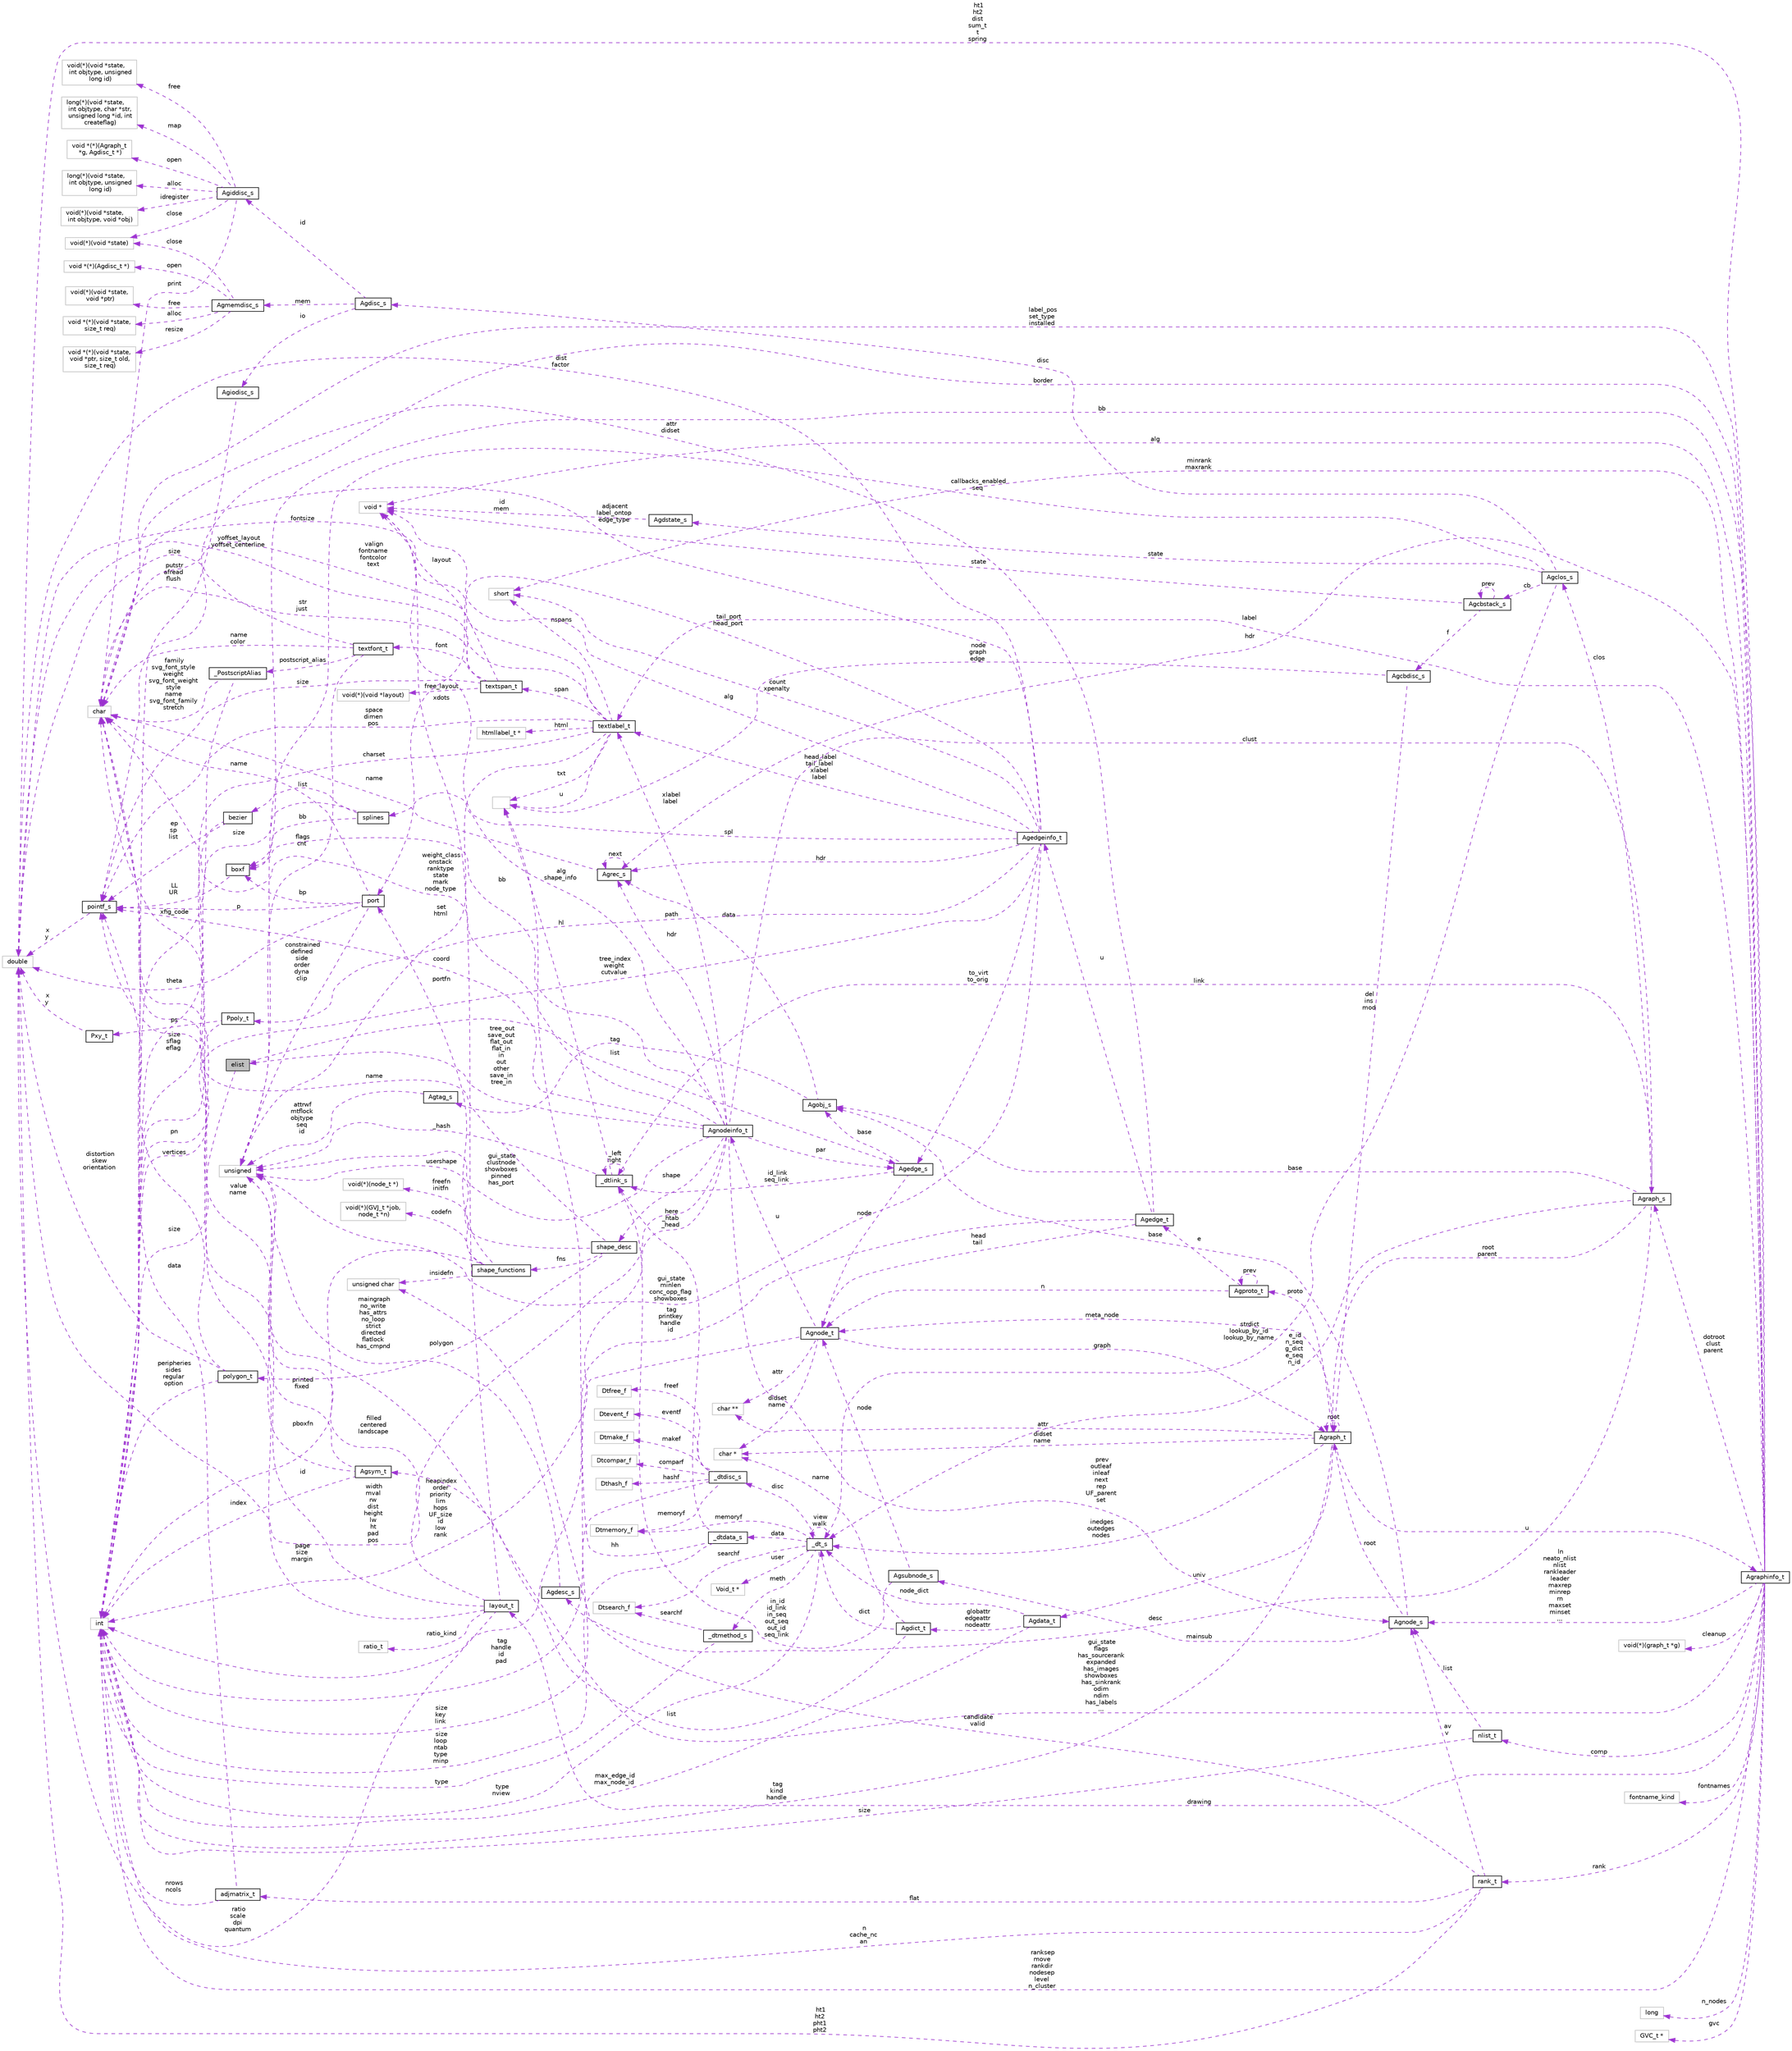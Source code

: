 digraph "elist"
{
  bgcolor="transparent";
  edge [fontname="Helvetica",fontsize="10",labelfontname="Helvetica",labelfontsize="10"];
  node [fontname="Helvetica",fontsize="10",shape=record];
  rankdir="LR";
  Node1 [label="elist",height=0.2,width=0.4,color="black", fillcolor="grey75", style="filled", fontcolor="black"];
  Node2 -> Node1 [dir="back",color="darkorchid3",fontsize="10",style="dashed",label=" size" ,fontname="Helvetica"];
  Node2 [label="int",height=0.2,width=0.4,color="grey75"];
  Node3 -> Node1 [dir="back",color="darkorchid3",fontsize="10",style="dashed",label=" list" ,fontname="Helvetica"];
  Node3 [label="Agedge_s",height=0.2,width=0.4,color="black",URL="$structAgedge__s.html"];
  Node4 -> Node3 [dir="back",color="darkorchid3",fontsize="10",style="dashed",label=" id_link\nseq_link" ,fontname="Helvetica"];
  Node4 [label="_dtlink_s",height=0.2,width=0.4,color="black",URL="$struct__dtlink__s.html"];
  Node4 -> Node4 [dir="back",color="darkorchid3",fontsize="10",style="dashed",label=" _left\nright" ,fontname="Helvetica"];
  Node5 -> Node4 [dir="back",color="darkorchid3",fontsize="10",style="dashed",label=" hl" ,fontname="Helvetica"];
  Node5 [label="",height=0.2,width=0.4,color="grey75"];
  Node6 -> Node4 [dir="back",color="darkorchid3",fontsize="10",style="dashed",label=" _hash" ,fontname="Helvetica"];
  Node6 [label="unsigned",height=0.2,width=0.4,color="grey75"];
  Node7 -> Node3 [dir="back",color="darkorchid3",fontsize="10",style="dashed",label=" node" ,fontname="Helvetica"];
  Node7 [label="Agnode_t",height=0.2,width=0.4,color="black",URL="$structAgnode__t.html"];
  Node8 -> Node7 [dir="back",color="darkorchid3",fontsize="10",style="dashed",label=" u" ,fontname="Helvetica"];
  Node8 [label="Agnodeinfo_t",height=0.2,width=0.4,color="black",URL="$structAgnodeinfo__t.html"];
  Node9 -> Node8 [dir="back",color="darkorchid3",fontsize="10",style="dashed",label=" hdr" ,fontname="Helvetica"];
  Node9 [label="Agrec_s",height=0.2,width=0.4,color="black",URL="$structAgrec__s.html"];
  Node9 -> Node9 [dir="back",color="darkorchid3",fontsize="10",style="dashed",label=" next" ,fontname="Helvetica"];
  Node10 -> Node9 [dir="back",color="darkorchid3",fontsize="10",style="dashed",label=" name" ,fontname="Helvetica"];
  Node10 [label="char",height=0.2,width=0.4,color="grey75"];
  Node11 -> Node8 [dir="back",color="darkorchid3",fontsize="10",style="dashed",label=" xlabel\nlabel" ,fontname="Helvetica"];
  Node11 [label="textlabel_t",height=0.2,width=0.4,color="black",URL="$structtextlabel__t.html"];
  Node12 -> Node11 [dir="back",color="darkorchid3",fontsize="10",style="dashed",label=" html" ,fontname="Helvetica"];
  Node12 [label="htmllabel_t *",height=0.2,width=0.4,color="grey75"];
  Node13 -> Node11 [dir="back",color="darkorchid3",fontsize="10",style="dashed",label=" fontsize" ,fontname="Helvetica"];
  Node13 [label="double",height=0.2,width=0.4,color="grey75"];
  Node14 -> Node11 [dir="back",color="darkorchid3",fontsize="10",style="dashed",label=" nspans" ,fontname="Helvetica"];
  Node14 [label="short",height=0.2,width=0.4,color="grey75"];
  Node10 -> Node11 [dir="back",color="darkorchid3",fontsize="10",style="dashed",label=" valign\nfontname\nfontcolor\ntext" ,fontname="Helvetica"];
  Node5 -> Node11 [dir="back",color="darkorchid3",fontsize="10",style="dashed",label=" u" ,fontname="Helvetica"];
  Node2 -> Node11 [dir="back",color="darkorchid3",fontsize="10",style="dashed",label=" charset" ,fontname="Helvetica"];
  Node5 -> Node11 [dir="back",color="darkorchid3",fontsize="10",style="dashed",label=" txt" ,fontname="Helvetica"];
  Node6 -> Node11 [dir="back",color="darkorchid3",fontsize="10",style="dashed",label=" set\nhtml" ,fontname="Helvetica"];
  Node15 -> Node11 [dir="back",color="darkorchid3",fontsize="10",style="dashed",label=" span" ,fontname="Helvetica"];
  Node15 [label="textspan_t",height=0.2,width=0.4,color="black",URL="$structtextspan__t.html"];
  Node16 -> Node15 [dir="back",color="darkorchid3",fontsize="10",style="dashed",label=" free_layout" ,fontname="Helvetica"];
  Node16 [label="void(*)(void *layout)",height=0.2,width=0.4,color="grey75"];
  Node13 -> Node15 [dir="back",color="darkorchid3",fontsize="10",style="dashed",label=" yoffset_layout\nyoffset_centerline" ,fontname="Helvetica"];
  Node17 -> Node15 [dir="back",color="darkorchid3",fontsize="10",style="dashed",label=" font" ,fontname="Helvetica"];
  Node17 [label="textfont_t",height=0.2,width=0.4,color="black",URL="$structtextfont__t.html"];
  Node13 -> Node17 [dir="back",color="darkorchid3",fontsize="10",style="dashed",label=" size" ,fontname="Helvetica"];
  Node10 -> Node17 [dir="back",color="darkorchid3",fontsize="10",style="dashed",label=" name\ncolor" ,fontname="Helvetica"];
  Node18 -> Node17 [dir="back",color="darkorchid3",fontsize="10",style="dashed",label=" postscript_alias" ,fontname="Helvetica"];
  Node18 [label="_PostscriptAlias",height=0.2,width=0.4,color="black",URL="$struct__PostscriptAlias.html"];
  Node10 -> Node18 [dir="back",color="darkorchid3",fontsize="10",style="dashed",label=" family\nsvg_font_style\nweight\nsvg_font_weight\nstyle\nname\nsvg_font_family\nstretch" ,fontname="Helvetica"];
  Node2 -> Node18 [dir="back",color="darkorchid3",fontsize="10",style="dashed",label=" xfig_code" ,fontname="Helvetica"];
  Node6 -> Node17 [dir="back",color="darkorchid3",fontsize="10",style="dashed",label=" flags\ncnt" ,fontname="Helvetica"];
  Node10 -> Node15 [dir="back",color="darkorchid3",fontsize="10",style="dashed",label=" str\njust" ,fontname="Helvetica"];
  Node19 -> Node15 [dir="back",color="darkorchid3",fontsize="10",style="dashed",label=" layout" ,fontname="Helvetica"];
  Node19 [label="void *",height=0.2,width=0.4,color="grey75"];
  Node20 -> Node15 [dir="back",color="darkorchid3",fontsize="10",style="dashed",label=" size" ,fontname="Helvetica"];
  Node20 [label="pointf_s",height=0.2,width=0.4,color="black",URL="$structpointf__s.html"];
  Node13 -> Node20 [dir="back",color="darkorchid3",fontsize="10",style="dashed",label=" x\ny" ,fontname="Helvetica"];
  Node20 -> Node11 [dir="back",color="darkorchid3",fontsize="10",style="dashed",label=" space\ndimen\npos" ,fontname="Helvetica"];
  Node13 -> Node8 [dir="back",color="darkorchid3",fontsize="10",style="dashed",label=" width\nmval\nrw\ndist\nheight\nlw\nht\npad\npos" ,fontname="Helvetica"];
  Node21 -> Node8 [dir="back",color="darkorchid3",fontsize="10",style="dashed",label=" clust" ,fontname="Helvetica"];
  Node21 [label="Agraph_s",height=0.2,width=0.4,color="black",URL="$structAgraph__s.html"];
  Node4 -> Node21 [dir="back",color="darkorchid3",fontsize="10",style="dashed",label=" link" ,fontname="Helvetica"];
  Node22 -> Node21 [dir="back",color="darkorchid3",fontsize="10",style="dashed",label=" root\nparent" ,fontname="Helvetica"];
  Node22 [label="Agraph_t",height=0.2,width=0.4,color="black",URL="$structAgraph__t.html"];
  Node23 -> Node22 [dir="back",color="darkorchid3",fontsize="10",style="dashed",label=" attr" ,fontname="Helvetica"];
  Node23 [label="char **",height=0.2,width=0.4,color="grey75"];
  Node22 -> Node22 [dir="back",color="darkorchid3",fontsize="10",style="dashed",label=" root" ,fontname="Helvetica"];
  Node7 -> Node22 [dir="back",color="darkorchid3",fontsize="10",style="dashed",label=" meta_node" ,fontname="Helvetica"];
  Node24 -> Node22 [dir="back",color="darkorchid3",fontsize="10",style="dashed",label=" u" ,fontname="Helvetica"];
  Node24 [label="Agraphinfo_t",height=0.2,width=0.4,color="black",URL="$structAgraphinfo__t.html"];
  Node25 -> Node24 [dir="back",color="darkorchid3",fontsize="10",style="dashed",label=" cleanup" ,fontname="Helvetica"];
  Node25 [label="void(*)(graph_t *g)",height=0.2,width=0.4,color="grey75"];
  Node9 -> Node24 [dir="back",color="darkorchid3",fontsize="10",style="dashed",label=" hdr" ,fontname="Helvetica"];
  Node26 -> Node24 [dir="back",color="darkorchid3",fontsize="10",style="dashed",label=" rank" ,fontname="Helvetica"];
  Node26 [label="rank_t",height=0.2,width=0.4,color="black",URL="$structrank__t.html"];
  Node13 -> Node26 [dir="back",color="darkorchid3",fontsize="10",style="dashed",label=" ht1\nht2\npht1\npht2" ,fontname="Helvetica"];
  Node27 -> Node26 [dir="back",color="darkorchid3",fontsize="10",style="dashed",label=" candidate\nvalid" ,fontname="Helvetica"];
  Node27 [label="unsigned char",height=0.2,width=0.4,color="grey75"];
  Node28 -> Node26 [dir="back",color="darkorchid3",fontsize="10",style="dashed",label=" av\nv" ,fontname="Helvetica"];
  Node28 [label="Agnode_s",height=0.2,width=0.4,color="black",URL="$structAgnode__s.html"];
  Node22 -> Node28 [dir="back",color="darkorchid3",fontsize="10",style="dashed",label=" root" ,fontname="Helvetica"];
  Node29 -> Node28 [dir="back",color="darkorchid3",fontsize="10",style="dashed",label=" base" ,fontname="Helvetica"];
  Node29 [label="Agobj_s",height=0.2,width=0.4,color="black",URL="$structAgobj__s.html"];
  Node9 -> Node29 [dir="back",color="darkorchid3",fontsize="10",style="dashed",label=" data" ,fontname="Helvetica"];
  Node30 -> Node29 [dir="back",color="darkorchid3",fontsize="10",style="dashed",label=" tag" ,fontname="Helvetica"];
  Node30 [label="Agtag_s",height=0.2,width=0.4,color="black",URL="$structAgtag__s.html"];
  Node6 -> Node30 [dir="back",color="darkorchid3",fontsize="10",style="dashed",label=" attrwf\nmtflock\nobjtype\nseq\nid" ,fontname="Helvetica"];
  Node31 -> Node28 [dir="back",color="darkorchid3",fontsize="10",style="dashed",label=" mainsub" ,fontname="Helvetica"];
  Node31 [label="Agsubnode_s",height=0.2,width=0.4,color="black",URL="$structAgsubnode__s.html"];
  Node4 -> Node31 [dir="back",color="darkorchid3",fontsize="10",style="dashed",label=" in_id\nid_link\nin_seq\nout_seq\nout_id\nseq_link" ,fontname="Helvetica"];
  Node7 -> Node31 [dir="back",color="darkorchid3",fontsize="10",style="dashed",label=" node" ,fontname="Helvetica"];
  Node2 -> Node26 [dir="back",color="darkorchid3",fontsize="10",style="dashed",label=" n\ncache_nc\nan" ,fontname="Helvetica"];
  Node32 -> Node26 [dir="back",color="darkorchid3",fontsize="10",style="dashed",label=" flat" ,fontname="Helvetica"];
  Node32 [label="adjmatrix_t",height=0.2,width=0.4,color="black",URL="$structadjmatrix__t.html"];
  Node10 -> Node32 [dir="back",color="darkorchid3",fontsize="10",style="dashed",label=" data" ,fontname="Helvetica"];
  Node2 -> Node32 [dir="back",color="darkorchid3",fontsize="10",style="dashed",label=" nrows\nncols" ,fontname="Helvetica"];
  Node33 -> Node24 [dir="back",color="darkorchid3",fontsize="10",style="dashed",label=" drawing" ,fontname="Helvetica"];
  Node33 [label="layout_t",height=0.2,width=0.4,color="black",URL="$structlayout__t.html"];
  Node34 -> Node33 [dir="back",color="darkorchid3",fontsize="10",style="dashed",label=" ratio_kind" ,fontname="Helvetica"];
  Node34 [label="ratio_t",height=0.2,width=0.4,color="grey75"];
  Node13 -> Node33 [dir="back",color="darkorchid3",fontsize="10",style="dashed",label=" ratio\nscale\ndpi\nquantum" ,fontname="Helvetica"];
  Node10 -> Node33 [dir="back",color="darkorchid3",fontsize="10",style="dashed",label=" id" ,fontname="Helvetica"];
  Node6 -> Node33 [dir="back",color="darkorchid3",fontsize="10",style="dashed",label=" filled\ncentered\nlandscape" ,fontname="Helvetica"];
  Node19 -> Node33 [dir="back",color="darkorchid3",fontsize="10",style="dashed",label=" xdots" ,fontname="Helvetica"];
  Node20 -> Node33 [dir="back",color="darkorchid3",fontsize="10",style="dashed",label=" page\nsize\nmargin" ,fontname="Helvetica"];
  Node35 -> Node24 [dir="back",color="darkorchid3",fontsize="10",style="dashed",label=" fontnames" ,fontname="Helvetica"];
  Node35 [label="fontname_kind",height=0.2,width=0.4,color="grey75"];
  Node13 -> Node24 [dir="back",color="darkorchid3",fontsize="10",style="dashed",label=" ht1\nht2\ndist\nsum_t\nt\nspring" ,fontname="Helvetica"];
  Node11 -> Node24 [dir="back",color="darkorchid3",fontsize="10",style="dashed",label=" label" ,fontname="Helvetica"];
  Node21 -> Node24 [dir="back",color="darkorchid3",fontsize="10",style="dashed",label=" dotroot\nclust\nparent" ,fontname="Helvetica"];
  Node28 -> Node24 [dir="back",color="darkorchid3",fontsize="10",style="dashed",label=" ln\nneato_nlist\nnlist\nrankleader\nleader\nmaxrep\nminrep\nrn\nmaxset\nminset\n..." ,fontname="Helvetica"];
  Node10 -> Node24 [dir="back",color="darkorchid3",fontsize="10",style="dashed",label=" label_pos\nset_type\ninstalled" ,fontname="Helvetica"];
  Node14 -> Node24 [dir="back",color="darkorchid3",fontsize="10",style="dashed",label=" minrank\nmaxrank" ,fontname="Helvetica"];
  Node36 -> Node24 [dir="back",color="darkorchid3",fontsize="10",style="dashed",label=" comp" ,fontname="Helvetica"];
  Node36 [label="nlist_t",height=0.2,width=0.4,color="black",URL="$structnlist__t.html"];
  Node28 -> Node36 [dir="back",color="darkorchid3",fontsize="10",style="dashed",label=" list" ,fontname="Helvetica"];
  Node2 -> Node36 [dir="back",color="darkorchid3",fontsize="10",style="dashed",label=" size" ,fontname="Helvetica"];
  Node2 -> Node24 [dir="back",color="darkorchid3",fontsize="10",style="dashed",label=" ranksep\nmove\nrankdir\nnodesep\nlevel\nn_cluster" ,fontname="Helvetica"];
  Node37 -> Node24 [dir="back",color="darkorchid3",fontsize="10",style="dashed",label=" bb" ,fontname="Helvetica"];
  Node37 [label="boxf",height=0.2,width=0.4,color="black",URL="$structboxf.html"];
  Node20 -> Node37 [dir="back",color="darkorchid3",fontsize="10",style="dashed",label=" LL\nUR" ,fontname="Helvetica"];
  Node38 -> Node24 [dir="back",color="darkorchid3",fontsize="10",style="dashed",label=" n_nodes" ,fontname="Helvetica"];
  Node38 [label="long",height=0.2,width=0.4,color="grey75"];
  Node6 -> Node24 [dir="back",color="darkorchid3",fontsize="10",style="dashed",label=" gui_state\nflags\nhas_sourcerank\nexpanded\nhas_images\nshowboxes\nhas_sinkrank\nodim\nndim\nhas_labels\n..." ,fontname="Helvetica"];
  Node39 -> Node24 [dir="back",color="darkorchid3",fontsize="10",style="dashed",label=" gvc" ,fontname="Helvetica"];
  Node39 [label="GVC_t *",height=0.2,width=0.4,color="grey75"];
  Node19 -> Node24 [dir="back",color="darkorchid3",fontsize="10",style="dashed",label=" alg" ,fontname="Helvetica"];
  Node20 -> Node24 [dir="back",color="darkorchid3",fontsize="10",style="dashed",label=" border" ,fontname="Helvetica"];
  Node40 -> Node22 [dir="back",color="darkorchid3",fontsize="10",style="dashed",label=" proto" ,fontname="Helvetica"];
  Node40 [label="Agproto_t",height=0.2,width=0.4,color="black",URL="$structAgproto__t.html"];
  Node41 -> Node40 [dir="back",color="darkorchid3",fontsize="10",style="dashed",label=" e" ,fontname="Helvetica"];
  Node41 [label="Agedge_t",height=0.2,width=0.4,color="black",URL="$structAgedge__t.html"];
  Node7 -> Node41 [dir="back",color="darkorchid3",fontsize="10",style="dashed",label=" head\ntail" ,fontname="Helvetica"];
  Node10 -> Node41 [dir="back",color="darkorchid3",fontsize="10",style="dashed",label=" attr\ndidset" ,fontname="Helvetica"];
  Node2 -> Node41 [dir="back",color="darkorchid3",fontsize="10",style="dashed",label=" tag\nprintkey\nhandle\nid" ,fontname="Helvetica"];
  Node42 -> Node41 [dir="back",color="darkorchid3",fontsize="10",style="dashed",label=" u" ,fontname="Helvetica"];
  Node42 [label="Agedgeinfo_t",height=0.2,width=0.4,color="black",URL="$structAgedgeinfo__t.html"];
  Node9 -> Node42 [dir="back",color="darkorchid3",fontsize="10",style="dashed",label=" hdr" ,fontname="Helvetica"];
  Node43 -> Node42 [dir="back",color="darkorchid3",fontsize="10",style="dashed",label=" tail_port\nhead_port" ,fontname="Helvetica"];
  Node43 [label="port",height=0.2,width=0.4,color="black",URL="$structport.html"];
  Node13 -> Node43 [dir="back",color="darkorchid3",fontsize="10",style="dashed",label=" theta" ,fontname="Helvetica"];
  Node10 -> Node43 [dir="back",color="darkorchid3",fontsize="10",style="dashed",label=" name" ,fontname="Helvetica"];
  Node37 -> Node43 [dir="back",color="darkorchid3",fontsize="10",style="dashed",label=" bp" ,fontname="Helvetica"];
  Node6 -> Node43 [dir="back",color="darkorchid3",fontsize="10",style="dashed",label=" constrained\ndefined\nside\norder\ndyna\nclip" ,fontname="Helvetica"];
  Node20 -> Node43 [dir="back",color="darkorchid3",fontsize="10",style="dashed",label=" p" ,fontname="Helvetica"];
  Node44 -> Node42 [dir="back",color="darkorchid3",fontsize="10",style="dashed",label=" path" ,fontname="Helvetica"];
  Node44 [label="Ppoly_t",height=0.2,width=0.4,color="black",URL="$structPpoly__t.html"];
  Node45 -> Node44 [dir="back",color="darkorchid3",fontsize="10",style="dashed",label=" ps" ,fontname="Helvetica"];
  Node45 [label="Pxy_t",height=0.2,width=0.4,color="black",URL="$structPxy__t.html"];
  Node13 -> Node45 [dir="back",color="darkorchid3",fontsize="10",style="dashed",label=" x\ny" ,fontname="Helvetica"];
  Node2 -> Node44 [dir="back",color="darkorchid3",fontsize="10",style="dashed",label=" pn" ,fontname="Helvetica"];
  Node13 -> Node42 [dir="back",color="darkorchid3",fontsize="10",style="dashed",label=" dist\nfactor" ,fontname="Helvetica"];
  Node11 -> Node42 [dir="back",color="darkorchid3",fontsize="10",style="dashed",label=" head_label\ntail_label\nxlabel\nlabel" ,fontname="Helvetica"];
  Node46 -> Node42 [dir="back",color="darkorchid3",fontsize="10",style="dashed",label=" spl" ,fontname="Helvetica"];
  Node46 [label="splines",height=0.2,width=0.4,color="black",URL="$structsplines.html"];
  Node2 -> Node46 [dir="back",color="darkorchid3",fontsize="10",style="dashed",label=" size" ,fontname="Helvetica"];
  Node37 -> Node46 [dir="back",color="darkorchid3",fontsize="10",style="dashed",label=" bb" ,fontname="Helvetica"];
  Node47 -> Node46 [dir="back",color="darkorchid3",fontsize="10",style="dashed",label=" list" ,fontname="Helvetica"];
  Node47 [label="bezier",height=0.2,width=0.4,color="black",URL="$structbezier.html"];
  Node2 -> Node47 [dir="back",color="darkorchid3",fontsize="10",style="dashed",label=" size\nsflag\neflag" ,fontname="Helvetica"];
  Node20 -> Node47 [dir="back",color="darkorchid3",fontsize="10",style="dashed",label=" ep\nsp\nlist" ,fontname="Helvetica"];
  Node14 -> Node42 [dir="back",color="darkorchid3",fontsize="10",style="dashed",label=" count\nxpenalty" ,fontname="Helvetica"];
  Node10 -> Node42 [dir="back",color="darkorchid3",fontsize="10",style="dashed",label=" adjacent\nlabel_ontop\nedge_type" ,fontname="Helvetica"];
  Node2 -> Node42 [dir="back",color="darkorchid3",fontsize="10",style="dashed",label=" tree_index\nweight\ncutvalue" ,fontname="Helvetica"];
  Node6 -> Node42 [dir="back",color="darkorchid3",fontsize="10",style="dashed",label=" gui_state\nminlen\nconc_opp_flag\nshowboxes" ,fontname="Helvetica"];
  Node19 -> Node42 [dir="back",color="darkorchid3",fontsize="10",style="dashed",label=" alg" ,fontname="Helvetica"];
  Node3 -> Node42 [dir="back",color="darkorchid3",fontsize="10",style="dashed",label=" to_virt\nto_orig" ,fontname="Helvetica"];
  Node7 -> Node40 [dir="back",color="darkorchid3",fontsize="10",style="dashed",label=" n" ,fontname="Helvetica"];
  Node40 -> Node40 [dir="back",color="darkorchid3",fontsize="10",style="dashed",label=" prev" ,fontname="Helvetica"];
  Node48 -> Node22 [dir="back",color="darkorchid3",fontsize="10",style="dashed",label=" univ" ,fontname="Helvetica"];
  Node48 [label="Agdata_t",height=0.2,width=0.4,color="black",URL="$structAgdata__t.html"];
  Node49 -> Node48 [dir="back",color="darkorchid3",fontsize="10",style="dashed",label=" globattr\nedgeattr\nnodeattr" ,fontname="Helvetica"];
  Node49 [label="Agdict_t",height=0.2,width=0.4,color="black",URL="$structAgdict__t.html"];
  Node50 -> Node49 [dir="back",color="darkorchid3",fontsize="10",style="dashed",label=" list" ,fontname="Helvetica"];
  Node50 [label="Agsym_t",height=0.2,width=0.4,color="black",URL="$structAgsym__t.html"];
  Node10 -> Node50 [dir="back",color="darkorchid3",fontsize="10",style="dashed",label=" value\nname" ,fontname="Helvetica"];
  Node2 -> Node50 [dir="back",color="darkorchid3",fontsize="10",style="dashed",label=" index" ,fontname="Helvetica"];
  Node6 -> Node50 [dir="back",color="darkorchid3",fontsize="10",style="dashed",label=" printed\nfixed" ,fontname="Helvetica"];
  Node51 -> Node49 [dir="back",color="darkorchid3",fontsize="10",style="dashed",label=" dict" ,fontname="Helvetica"];
  Node51 [label="_dt_s",height=0.2,width=0.4,color="black",URL="$struct__dt__s.html"];
  Node52 -> Node51 [dir="back",color="darkorchid3",fontsize="10",style="dashed",label=" disc" ,fontname="Helvetica"];
  Node52 [label="_dtdisc_s",height=0.2,width=0.4,color="black",URL="$struct__dtdisc__s.html"];
  Node53 -> Node52 [dir="back",color="darkorchid3",fontsize="10",style="dashed",label=" freef" ,fontname="Helvetica"];
  Node53 [label="Dtfree_f",height=0.2,width=0.4,color="grey75"];
  Node54 -> Node52 [dir="back",color="darkorchid3",fontsize="10",style="dashed",label=" eventf" ,fontname="Helvetica"];
  Node54 [label="Dtevent_f",height=0.2,width=0.4,color="grey75"];
  Node55 -> Node52 [dir="back",color="darkorchid3",fontsize="10",style="dashed",label=" makef" ,fontname="Helvetica"];
  Node55 [label="Dtmake_f",height=0.2,width=0.4,color="grey75"];
  Node56 -> Node52 [dir="back",color="darkorchid3",fontsize="10",style="dashed",label=" comparf" ,fontname="Helvetica"];
  Node56 [label="Dtcompar_f",height=0.2,width=0.4,color="grey75"];
  Node2 -> Node52 [dir="back",color="darkorchid3",fontsize="10",style="dashed",label=" size\nkey\nlink" ,fontname="Helvetica"];
  Node57 -> Node52 [dir="back",color="darkorchid3",fontsize="10",style="dashed",label=" memoryf" ,fontname="Helvetica"];
  Node57 [label="Dtmemory_f",height=0.2,width=0.4,color="grey75"];
  Node58 -> Node52 [dir="back",color="darkorchid3",fontsize="10",style="dashed",label=" hashf" ,fontname="Helvetica"];
  Node58 [label="Dthash_f",height=0.2,width=0.4,color="grey75"];
  Node59 -> Node51 [dir="back",color="darkorchid3",fontsize="10",style="dashed",label=" data" ,fontname="Helvetica"];
  Node59 [label="_dtdata_s",height=0.2,width=0.4,color="black",URL="$struct__dtdata__s.html"];
  Node5 -> Node59 [dir="back",color="darkorchid3",fontsize="10",style="dashed",label=" hh" ,fontname="Helvetica"];
  Node4 -> Node59 [dir="back",color="darkorchid3",fontsize="10",style="dashed",label=" here\n_htab\n_head" ,fontname="Helvetica"];
  Node2 -> Node59 [dir="back",color="darkorchid3",fontsize="10",style="dashed",label=" size\nloop\nntab\ntype\nminp" ,fontname="Helvetica"];
  Node60 -> Node51 [dir="back",color="darkorchid3",fontsize="10",style="dashed",label=" user" ,fontname="Helvetica"];
  Node60 [label="Void_t *",height=0.2,width=0.4,color="grey75"];
  Node2 -> Node51 [dir="back",color="darkorchid3",fontsize="10",style="dashed",label=" type\nnview" ,fontname="Helvetica"];
  Node51 -> Node51 [dir="back",color="darkorchid3",fontsize="10",style="dashed",label=" view\nwalk" ,fontname="Helvetica"];
  Node57 -> Node51 [dir="back",color="darkorchid3",fontsize="10",style="dashed",label=" memoryf" ,fontname="Helvetica"];
  Node61 -> Node51 [dir="back",color="darkorchid3",fontsize="10",style="dashed",label=" searchf" ,fontname="Helvetica"];
  Node61 [label="Dtsearch_f",height=0.2,width=0.4,color="grey75"];
  Node62 -> Node51 [dir="back",color="darkorchid3",fontsize="10",style="dashed",label=" meth" ,fontname="Helvetica"];
  Node62 [label="_dtmethod_s",height=0.2,width=0.4,color="black",URL="$struct__dtmethod__s.html"];
  Node2 -> Node62 [dir="back",color="darkorchid3",fontsize="10",style="dashed",label=" type" ,fontname="Helvetica"];
  Node61 -> Node62 [dir="back",color="darkorchid3",fontsize="10",style="dashed",label=" searchf" ,fontname="Helvetica"];
  Node63 -> Node49 [dir="back",color="darkorchid3",fontsize="10",style="dashed",label=" name" ,fontname="Helvetica"];
  Node63 [label="char *",height=0.2,width=0.4,color="grey75"];
  Node2 -> Node48 [dir="back",color="darkorchid3",fontsize="10",style="dashed",label=" max_edge_id\nmax_node_id" ,fontname="Helvetica"];
  Node51 -> Node48 [dir="back",color="darkorchid3",fontsize="10",style="dashed",label=" node_dict" ,fontname="Helvetica"];
  Node2 -> Node22 [dir="back",color="darkorchid3",fontsize="10",style="dashed",label=" tag\nkind\nhandle" ,fontname="Helvetica"];
  Node51 -> Node22 [dir="back",color="darkorchid3",fontsize="10",style="dashed",label=" inedges\noutedges\nnodes" ,fontname="Helvetica"];
  Node63 -> Node22 [dir="back",color="darkorchid3",fontsize="10",style="dashed",label=" didset\nname" ,fontname="Helvetica"];
  Node64 -> Node21 [dir="back",color="darkorchid3",fontsize="10",style="dashed",label=" desc" ,fontname="Helvetica"];
  Node64 [label="Agdesc_s",height=0.2,width=0.4,color="black",URL="$structAgdesc__s.html"];
  Node6 -> Node64 [dir="back",color="darkorchid3",fontsize="10",style="dashed",label=" maingraph\nno_write\nhas_attrs\nno_loop\nstrict\ndirected\nflatlock\nhas_cmpnd" ,fontname="Helvetica"];
  Node29 -> Node21 [dir="back",color="darkorchid3",fontsize="10",style="dashed",label=" base" ,fontname="Helvetica"];
  Node51 -> Node21 [dir="back",color="darkorchid3",fontsize="10",style="dashed",label=" e_id\nn_seq\ng_dict\ne_seq\nn_id" ,fontname="Helvetica"];
  Node65 -> Node21 [dir="back",color="darkorchid3",fontsize="10",style="dashed",label=" clos" ,fontname="Helvetica"];
  Node65 [label="Agclos_s",height=0.2,width=0.4,color="black",URL="$structAgclos__s.html"];
  Node66 -> Node65 [dir="back",color="darkorchid3",fontsize="10",style="dashed",label=" cb" ,fontname="Helvetica"];
  Node66 [label="Agcbstack_s",height=0.2,width=0.4,color="black",URL="$structAgcbstack__s.html"];
  Node66 -> Node66 [dir="back",color="darkorchid3",fontsize="10",style="dashed",label=" prev" ,fontname="Helvetica"];
  Node19 -> Node66 [dir="back",color="darkorchid3",fontsize="10",style="dashed",label=" state" ,fontname="Helvetica"];
  Node67 -> Node66 [dir="back",color="darkorchid3",fontsize="10",style="dashed",label=" f" ,fontname="Helvetica"];
  Node67 [label="Agcbdisc_s",height=0.2,width=0.4,color="black",URL="$structAgcbdisc__s.html"];
  Node22 -> Node67 [dir="back",color="darkorchid3",fontsize="10",style="dashed",label=" del\nins\nmod" ,fontname="Helvetica"];
  Node5 -> Node67 [dir="back",color="darkorchid3",fontsize="10",style="dashed",label=" node\ngraph\nedge" ,fontname="Helvetica"];
  Node68 -> Node65 [dir="back",color="darkorchid3",fontsize="10",style="dashed",label=" disc" ,fontname="Helvetica"];
  Node68 [label="Agdisc_s",height=0.2,width=0.4,color="black",URL="$structAgdisc__s.html"];
  Node69 -> Node68 [dir="back",color="darkorchid3",fontsize="10",style="dashed",label=" io" ,fontname="Helvetica"];
  Node69 [label="Agiodisc_s",height=0.2,width=0.4,color="black",URL="$structAgiodisc__s.html"];
  Node2 -> Node69 [dir="back",color="darkorchid3",fontsize="10",style="dashed",label=" putstr\nafread\nflush" ,fontname="Helvetica"];
  Node70 -> Node68 [dir="back",color="darkorchid3",fontsize="10",style="dashed",label=" id" ,fontname="Helvetica"];
  Node70 [label="Agiddisc_s",height=0.2,width=0.4,color="black",URL="$structAgiddisc__s.html"];
  Node71 -> Node70 [dir="back",color="darkorchid3",fontsize="10",style="dashed",label=" free" ,fontname="Helvetica"];
  Node71 [label="void(*)(void *state,\l int objtype, unsigned\l long id)",height=0.2,width=0.4,color="grey75"];
  Node72 -> Node70 [dir="back",color="darkorchid3",fontsize="10",style="dashed",label=" map" ,fontname="Helvetica"];
  Node72 [label="long(*)(void *state,\l int objtype, char *str,\l unsigned long *id, int\l createflag)",height=0.2,width=0.4,color="grey75"];
  Node73 -> Node70 [dir="back",color="darkorchid3",fontsize="10",style="dashed",label=" open" ,fontname="Helvetica"];
  Node73 [label="void *(*)(Agraph_t\l *g, Agdisc_t *)",height=0.2,width=0.4,color="grey75"];
  Node10 -> Node70 [dir="back",color="darkorchid3",fontsize="10",style="dashed",label=" print" ,fontname="Helvetica"];
  Node74 -> Node70 [dir="back",color="darkorchid3",fontsize="10",style="dashed",label=" alloc" ,fontname="Helvetica"];
  Node74 [label="long(*)(void *state,\l int objtype, unsigned\l long id)",height=0.2,width=0.4,color="grey75"];
  Node75 -> Node70 [dir="back",color="darkorchid3",fontsize="10",style="dashed",label=" close" ,fontname="Helvetica"];
  Node75 [label="void(*)(void *state)",height=0.2,width=0.4,color="grey75"];
  Node76 -> Node70 [dir="back",color="darkorchid3",fontsize="10",style="dashed",label=" idregister" ,fontname="Helvetica"];
  Node76 [label="void(*)(void *state,\l int objtype, void *obj)",height=0.2,width=0.4,color="grey75"];
  Node77 -> Node68 [dir="back",color="darkorchid3",fontsize="10",style="dashed",label=" mem" ,fontname="Helvetica"];
  Node77 [label="Agmemdisc_s",height=0.2,width=0.4,color="black",URL="$structAgmemdisc__s.html"];
  Node78 -> Node77 [dir="back",color="darkorchid3",fontsize="10",style="dashed",label=" free" ,fontname="Helvetica"];
  Node78 [label="void(*)(void *state,\l void *ptr)",height=0.2,width=0.4,color="grey75"];
  Node79 -> Node77 [dir="back",color="darkorchid3",fontsize="10",style="dashed",label=" alloc" ,fontname="Helvetica"];
  Node79 [label="void *(*)(void *state,\l size_t req)",height=0.2,width=0.4,color="grey75"];
  Node75 -> Node77 [dir="back",color="darkorchid3",fontsize="10",style="dashed",label=" close" ,fontname="Helvetica"];
  Node80 -> Node77 [dir="back",color="darkorchid3",fontsize="10",style="dashed",label=" resize" ,fontname="Helvetica"];
  Node80 [label="void *(*)(void *state,\l void *ptr, size_t old,\l size_t req)",height=0.2,width=0.4,color="grey75"];
  Node81 -> Node77 [dir="back",color="darkorchid3",fontsize="10",style="dashed",label=" open" ,fontname="Helvetica"];
  Node81 [label="void *(*)(Agdisc_t *)",height=0.2,width=0.4,color="grey75"];
  Node51 -> Node65 [dir="back",color="darkorchid3",fontsize="10",style="dashed",label=" strdict\nlookup_by_id\nlookup_by_name" ,fontname="Helvetica"];
  Node6 -> Node65 [dir="back",color="darkorchid3",fontsize="10",style="dashed",label=" callbacks_enabled\nseq" ,fontname="Helvetica"];
  Node82 -> Node65 [dir="back",color="darkorchid3",fontsize="10",style="dashed",label=" state" ,fontname="Helvetica"];
  Node82 [label="Agdstate_s",height=0.2,width=0.4,color="black",URL="$structAgdstate__s.html"];
  Node19 -> Node82 [dir="back",color="darkorchid3",fontsize="10",style="dashed",label=" id\nmem" ,fontname="Helvetica"];
  Node28 -> Node8 [dir="back",color="darkorchid3",fontsize="10",style="dashed",label=" prev\noutleaf\ninleaf\nnext\nrep\nUF_parent\nset" ,fontname="Helvetica"];
  Node10 -> Node8 [dir="back",color="darkorchid3",fontsize="10",style="dashed",label=" weight_class\nonstack\nranktype\nstate\nmark\nnode_type" ,fontname="Helvetica"];
  Node2 -> Node8 [dir="back",color="darkorchid3",fontsize="10",style="dashed",label=" heapindex\norder\npriority\nlim\nhops\nUF_size\nid\nlow\nrank" ,fontname="Helvetica"];
  Node37 -> Node8 [dir="back",color="darkorchid3",fontsize="10",style="dashed",label=" bb" ,fontname="Helvetica"];
  Node1 -> Node8 [dir="back",color="darkorchid3",fontsize="10",style="dashed",label=" tree_out\nsave_out\nflat_out\nflat_in\nin\nout\nother\nsave_in\ntree_in" ,fontname="Helvetica"];
  Node6 -> Node8 [dir="back",color="darkorchid3",fontsize="10",style="dashed",label=" gui_state\nclustnode\nshowboxes\npinned\nhas_port" ,fontname="Helvetica"];
  Node19 -> Node8 [dir="back",color="darkorchid3",fontsize="10",style="dashed",label=" alg\nshape_info" ,fontname="Helvetica"];
  Node83 -> Node8 [dir="back",color="darkorchid3",fontsize="10",style="dashed",label=" shape" ,fontname="Helvetica"];
  Node83 [label="shape_desc",height=0.2,width=0.4,color="black",URL="$structshape__desc.html"];
  Node10 -> Node83 [dir="back",color="darkorchid3",fontsize="10",style="dashed",label=" name" ,fontname="Helvetica"];
  Node84 -> Node83 [dir="back",color="darkorchid3",fontsize="10",style="dashed",label=" fns" ,fontname="Helvetica"];
  Node84 [label="shape_functions",height=0.2,width=0.4,color="black",URL="$structshape__functions.html"];
  Node43 -> Node84 [dir="back",color="darkorchid3",fontsize="10",style="dashed",label=" portfn" ,fontname="Helvetica"];
  Node27 -> Node84 [dir="back",color="darkorchid3",fontsize="10",style="dashed",label=" insidefn" ,fontname="Helvetica"];
  Node2 -> Node84 [dir="back",color="darkorchid3",fontsize="10",style="dashed",label=" pboxfn" ,fontname="Helvetica"];
  Node85 -> Node84 [dir="back",color="darkorchid3",fontsize="10",style="dashed",label=" freefn\ninitfn" ,fontname="Helvetica"];
  Node85 [label="void(*)(node_t *)",height=0.2,width=0.4,color="grey75"];
  Node86 -> Node84 [dir="back",color="darkorchid3",fontsize="10",style="dashed",label=" codefn" ,fontname="Helvetica"];
  Node86 [label="void(*)(GVJ_t *job,\l node_t *n)",height=0.2,width=0.4,color="grey75"];
  Node87 -> Node83 [dir="back",color="darkorchid3",fontsize="10",style="dashed",label=" polygon" ,fontname="Helvetica"];
  Node87 [label="polygon_t",height=0.2,width=0.4,color="black",URL="$structpolygon__t.html"];
  Node13 -> Node87 [dir="back",color="darkorchid3",fontsize="10",style="dashed",label=" distortion\nskew\norientation" ,fontname="Helvetica"];
  Node2 -> Node87 [dir="back",color="darkorchid3",fontsize="10",style="dashed",label=" peripheries\nsides\nregular\noption" ,fontname="Helvetica"];
  Node20 -> Node87 [dir="back",color="darkorchid3",fontsize="10",style="dashed",label=" vertices" ,fontname="Helvetica"];
  Node6 -> Node83 [dir="back",color="darkorchid3",fontsize="10",style="dashed",label=" usershape" ,fontname="Helvetica"];
  Node3 -> Node8 [dir="back",color="darkorchid3",fontsize="10",style="dashed",label=" par" ,fontname="Helvetica"];
  Node20 -> Node8 [dir="back",color="darkorchid3",fontsize="10",style="dashed",label=" coord" ,fontname="Helvetica"];
  Node23 -> Node7 [dir="back",color="darkorchid3",fontsize="10",style="dashed",label=" attr" ,fontname="Helvetica"];
  Node22 -> Node7 [dir="back",color="darkorchid3",fontsize="10",style="dashed",label=" graph" ,fontname="Helvetica"];
  Node2 -> Node7 [dir="back",color="darkorchid3",fontsize="10",style="dashed",label=" tag\nhandle\nid\npad" ,fontname="Helvetica"];
  Node63 -> Node7 [dir="back",color="darkorchid3",fontsize="10",style="dashed",label=" didset\nname" ,fontname="Helvetica"];
  Node29 -> Node3 [dir="back",color="darkorchid3",fontsize="10",style="dashed",label=" base" ,fontname="Helvetica"];
}
